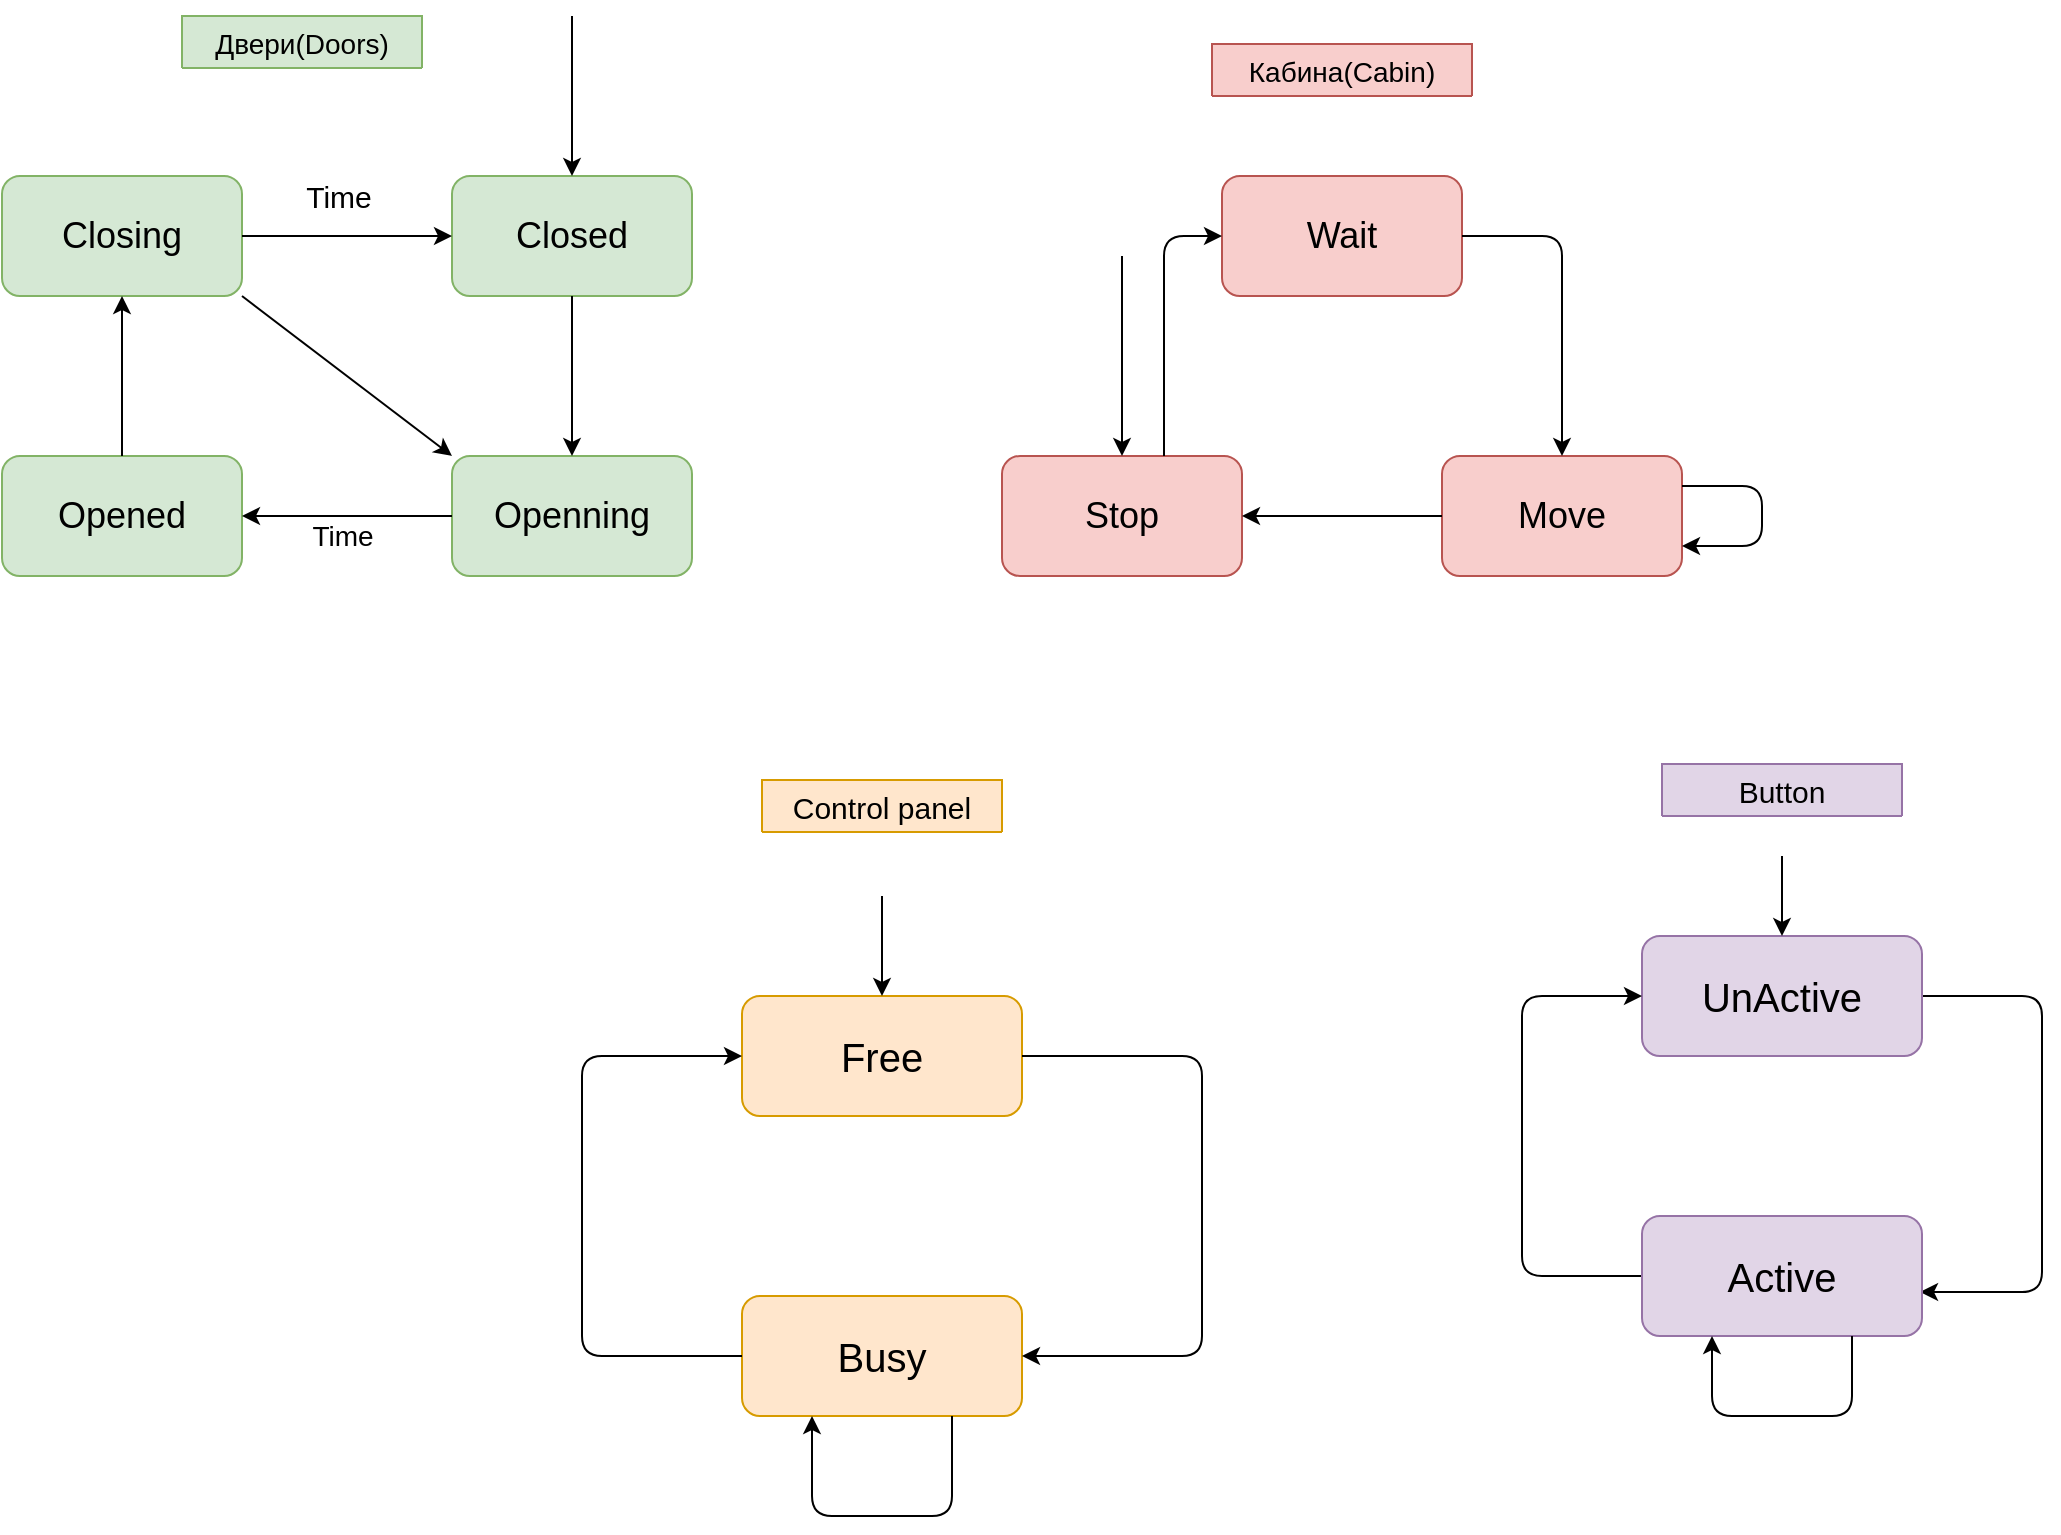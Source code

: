 <mxfile version="13.9.9" type="device"><diagram id="g1P8ECXmeYJlp5PYRfle" name="Страница 1"><mxGraphModel dx="1086" dy="806" grid="1" gridSize="10" guides="1" tooltips="1" connect="1" arrows="1" fold="1" page="1" pageScale="1" pageWidth="1169" pageHeight="827" math="0" shadow="0"><root><mxCell id="0"/><mxCell id="1" parent="0"/><mxCell id="fFH-WILhmZLv-18hNbCG-2" value="Двери(Doors)" style="swimlane;fontStyle=0;childLayout=stackLayout;horizontal=1;startSize=26;fillColor=#d5e8d4;horizontalStack=0;resizeParent=1;resizeParentMax=0;resizeLast=0;collapsible=1;marginBottom=0;strokeColor=#82b366;fontSize=14;" parent="1" vertex="1" collapsed="1"><mxGeometry x="100" y="40" width="120" height="26" as="geometry"><mxRectangle x="100" y="40" width="155" height="40" as="alternateBounds"/></mxGeometry></mxCell><mxCell id="fFH-WILhmZLv-18hNbCG-7" value="&lt;font style=&quot;font-size: 18px&quot;&gt;Closed&lt;/font&gt;" style="rounded=1;whiteSpace=wrap;html=1;fillColor=#d5e8d4;strokeColor=#82b366;" parent="1" vertex="1"><mxGeometry x="235" y="120" width="120" height="60" as="geometry"/></mxCell><mxCell id="fFH-WILhmZLv-18hNbCG-8" value="&lt;font style=&quot;font-size: 18px&quot;&gt;Openning&lt;/font&gt;" style="rounded=1;whiteSpace=wrap;html=1;fillColor=#d5e8d4;strokeColor=#82b366;" parent="1" vertex="1"><mxGeometry x="235" y="260" width="120" height="60" as="geometry"/></mxCell><mxCell id="fFH-WILhmZLv-18hNbCG-9" value="&lt;font style=&quot;font-size: 18px&quot;&gt;Opened&lt;/font&gt;" style="rounded=1;whiteSpace=wrap;html=1;fillColor=#d5e8d4;strokeColor=#82b366;" parent="1" vertex="1"><mxGeometry x="10" y="260" width="120" height="60" as="geometry"/></mxCell><mxCell id="fFH-WILhmZLv-18hNbCG-10" value="&lt;font style=&quot;font-size: 18px&quot;&gt;Closing&lt;/font&gt;" style="rounded=1;whiteSpace=wrap;html=1;fillColor=#d5e8d4;strokeColor=#82b366;" parent="1" vertex="1"><mxGeometry x="10" y="120" width="120" height="60" as="geometry"/></mxCell><mxCell id="fFH-WILhmZLv-18hNbCG-12" value="" style="endArrow=classic;html=1;entryX=0;entryY=0.5;entryDx=0;entryDy=0;exitX=1;exitY=0.5;exitDx=0;exitDy=0;" parent="1" source="fFH-WILhmZLv-18hNbCG-10" target="fFH-WILhmZLv-18hNbCG-7" edge="1"><mxGeometry width="50" height="50" relative="1" as="geometry"><mxPoint x="10" y="440" as="sourcePoint"/><mxPoint x="130" y="440" as="targetPoint"/></mxGeometry></mxCell><mxCell id="fFH-WILhmZLv-18hNbCG-36" value="Time" style="edgeLabel;html=1;align=center;verticalAlign=middle;resizable=0;points=[];fontSize=15;" parent="fFH-WILhmZLv-18hNbCG-12" vertex="1" connectable="0"><mxGeometry x="-0.257" y="3" relative="1" as="geometry"><mxPoint x="8.5" y="-17" as="offset"/></mxGeometry></mxCell><mxCell id="fFH-WILhmZLv-18hNbCG-13" value="" style="endArrow=classic;html=1;entryX=0.5;entryY=0;entryDx=0;entryDy=0;exitX=0.5;exitY=1;exitDx=0;exitDy=0;" parent="1" source="fFH-WILhmZLv-18hNbCG-7" target="fFH-WILhmZLv-18hNbCG-8" edge="1"><mxGeometry width="50" height="50" relative="1" as="geometry"><mxPoint x="140" y="160" as="sourcePoint"/><mxPoint x="245" y="160" as="targetPoint"/></mxGeometry></mxCell><mxCell id="fFH-WILhmZLv-18hNbCG-14" value="&lt;font style=&quot;font-size: 14px&quot;&gt;Time&lt;/font&gt;" style="endArrow=classic;html=1;entryX=1;entryY=0.5;entryDx=0;entryDy=0;exitX=0;exitY=0.5;exitDx=0;exitDy=0;" parent="1" source="fFH-WILhmZLv-18hNbCG-8" target="fFH-WILhmZLv-18hNbCG-9" edge="1"><mxGeometry x="0.048" y="10" width="50" height="50" relative="1" as="geometry"><mxPoint x="150" y="170" as="sourcePoint"/><mxPoint x="255" y="170" as="targetPoint"/><mxPoint as="offset"/></mxGeometry></mxCell><mxCell id="fFH-WILhmZLv-18hNbCG-15" value="" style="endArrow=classic;html=1;entryX=0.5;entryY=1;entryDx=0;entryDy=0;exitX=0.5;exitY=0;exitDx=0;exitDy=0;" parent="1" source="fFH-WILhmZLv-18hNbCG-9" target="fFH-WILhmZLv-18hNbCG-10" edge="1"><mxGeometry width="50" height="50" relative="1" as="geometry"><mxPoint x="160" y="180" as="sourcePoint"/><mxPoint x="265" y="180" as="targetPoint"/></mxGeometry></mxCell><mxCell id="fFH-WILhmZLv-18hNbCG-16" value="" style="endArrow=classic;html=1;entryX=0;entryY=0;entryDx=0;entryDy=0;exitX=1;exitY=1;exitDx=0;exitDy=0;" parent="1" source="fFH-WILhmZLv-18hNbCG-10" target="fFH-WILhmZLv-18hNbCG-8" edge="1"><mxGeometry width="50" height="50" relative="1" as="geometry"><mxPoint x="170" y="190" as="sourcePoint"/><mxPoint x="275" y="190" as="targetPoint"/></mxGeometry></mxCell><mxCell id="fFH-WILhmZLv-18hNbCG-17" value="Кабина(Сabin)" style="swimlane;fontStyle=0;childLayout=stackLayout;horizontal=1;startSize=26;fillColor=#f8cecc;horizontalStack=0;resizeParent=1;resizeParentMax=0;resizeLast=0;collapsible=1;marginBottom=0;strokeColor=#b85450;fontSize=14;" parent="1" vertex="1" collapsed="1"><mxGeometry x="615" y="54" width="130" height="26" as="geometry"><mxRectangle x="630" y="40" width="155" height="40" as="alternateBounds"/></mxGeometry></mxCell><mxCell id="fFH-WILhmZLv-18hNbCG-19" value="" style="endArrow=classic;html=1;entryX=0.5;entryY=0;entryDx=0;entryDy=0;" parent="1" target="fFH-WILhmZLv-18hNbCG-7" edge="1"><mxGeometry width="50" height="50" relative="1" as="geometry"><mxPoint x="295" y="40" as="sourcePoint"/><mxPoint x="245" y="160" as="targetPoint"/></mxGeometry></mxCell><mxCell id="fFH-WILhmZLv-18hNbCG-20" value="Control panel" style="swimlane;fontStyle=0;childLayout=stackLayout;horizontal=1;startSize=26;fillColor=#ffe6cc;horizontalStack=0;resizeParent=1;resizeParentMax=0;resizeLast=0;collapsible=1;marginBottom=0;strokeColor=#d79b00;fontSize=15;" parent="1" vertex="1" collapsed="1"><mxGeometry x="390" y="422" width="120" height="26" as="geometry"><mxRectangle x="370" y="400" width="160" height="50" as="alternateBounds"/></mxGeometry></mxCell><mxCell id="fFH-WILhmZLv-18hNbCG-21" value="&lt;font style=&quot;font-size: 20px&quot;&gt;Free&lt;/font&gt;" style="rounded=1;whiteSpace=wrap;html=1;fontSize=15;fillColor=#ffe6cc;strokeColor=#d79b00;" parent="1" vertex="1"><mxGeometry x="380" y="530" width="140" height="60" as="geometry"/></mxCell><mxCell id="fFH-WILhmZLv-18hNbCG-22" value="&lt;font style=&quot;font-size: 20px&quot;&gt;Busy&lt;/font&gt;" style="rounded=1;whiteSpace=wrap;html=1;fontSize=15;fillColor=#ffe6cc;strokeColor=#d79b00;" parent="1" vertex="1"><mxGeometry x="380" y="680" width="140" height="60" as="geometry"/></mxCell><mxCell id="fFH-WILhmZLv-18hNbCG-23" value="" style="endArrow=classic;html=1;entryX=1;entryY=0.5;entryDx=0;entryDy=0;exitX=1;exitY=0.5;exitDx=0;exitDy=0;" parent="1" source="fFH-WILhmZLv-18hNbCG-21" target="fFH-WILhmZLv-18hNbCG-22" edge="1"><mxGeometry width="50" height="50" relative="1" as="geometry"><mxPoint x="305" y="190" as="sourcePoint"/><mxPoint x="305" y="270" as="targetPoint"/><Array as="points"><mxPoint x="610" y="560"/><mxPoint x="610" y="710"/></Array></mxGeometry></mxCell><mxCell id="fFH-WILhmZLv-18hNbCG-24" value="" style="endArrow=classic;html=1;entryX=0.5;entryY=0;entryDx=0;entryDy=0;" parent="1" target="fFH-WILhmZLv-18hNbCG-21" edge="1"><mxGeometry width="50" height="50" relative="1" as="geometry"><mxPoint x="450" y="480" as="sourcePoint"/><mxPoint x="630" y="540" as="targetPoint"/></mxGeometry></mxCell><mxCell id="fFH-WILhmZLv-18hNbCG-25" value="" style="endArrow=classic;html=1;entryX=0;entryY=0.5;entryDx=0;entryDy=0;exitX=0;exitY=0.5;exitDx=0;exitDy=0;" parent="1" source="fFH-WILhmZLv-18hNbCG-22" target="fFH-WILhmZLv-18hNbCG-21" edge="1"><mxGeometry width="50" height="50" relative="1" as="geometry"><mxPoint x="460" y="490" as="sourcePoint"/><mxPoint x="460" y="540" as="targetPoint"/><Array as="points"><mxPoint x="300" y="710"/><mxPoint x="300" y="560"/></Array></mxGeometry></mxCell><mxCell id="fFH-WILhmZLv-18hNbCG-26" value="" style="endArrow=classic;html=1;entryX=0.25;entryY=1;entryDx=0;entryDy=0;exitX=0.75;exitY=1;exitDx=0;exitDy=0;" parent="1" source="fFH-WILhmZLv-18hNbCG-22" target="fFH-WILhmZLv-18hNbCG-22" edge="1"><mxGeometry width="50" height="50" relative="1" as="geometry"><mxPoint x="530" y="570" as="sourcePoint"/><mxPoint x="530" y="720" as="targetPoint"/><Array as="points"><mxPoint x="485" y="790"/><mxPoint x="415" y="790"/></Array></mxGeometry></mxCell><mxCell id="fFH-WILhmZLv-18hNbCG-28" value="&lt;font style=&quot;font-size: 18px&quot;&gt;Move&lt;/font&gt;" style="rounded=1;whiteSpace=wrap;html=1;fillColor=#f8cecc;strokeColor=#b85450;" parent="1" vertex="1"><mxGeometry x="730" y="260" width="120" height="60" as="geometry"/></mxCell><mxCell id="fFH-WILhmZLv-18hNbCG-30" value="&lt;font style=&quot;font-size: 18px&quot;&gt;Stop&lt;/font&gt;" style="rounded=1;whiteSpace=wrap;html=1;fillColor=#f8cecc;strokeColor=#b85450;" parent="1" vertex="1"><mxGeometry x="510" y="260" width="120" height="60" as="geometry"/></mxCell><mxCell id="fFH-WILhmZLv-18hNbCG-31" value="" style="endArrow=classic;html=1;entryX=0.5;entryY=0;entryDx=0;entryDy=0;" parent="1" target="fFH-WILhmZLv-18hNbCG-30" edge="1"><mxGeometry width="50" height="50" relative="1" as="geometry"><mxPoint x="570" y="160" as="sourcePoint"/><mxPoint x="305" y="130" as="targetPoint"/><Array as="points"/></mxGeometry></mxCell><mxCell id="fFH-WILhmZLv-18hNbCG-33" value="" style="endArrow=classic;html=1;entryX=1;entryY=0.75;entryDx=0;entryDy=0;exitX=1;exitY=0.25;exitDx=0;exitDy=0;" parent="1" source="fFH-WILhmZLv-18hNbCG-28" target="fFH-WILhmZLv-18hNbCG-28" edge="1"><mxGeometry width="50" height="50" relative="1" as="geometry"><mxPoint x="580" y="50" as="sourcePoint"/><mxPoint x="580" y="130" as="targetPoint"/><Array as="points"><mxPoint x="890" y="275"/><mxPoint x="890" y="305"/></Array></mxGeometry></mxCell><mxCell id="fFH-WILhmZLv-18hNbCG-40" value="" style="endArrow=classic;html=1;entryX=1;entryY=0.5;entryDx=0;entryDy=0;exitX=0;exitY=0.5;exitDx=0;exitDy=0;" parent="1" source="fFH-WILhmZLv-18hNbCG-28" target="fFH-WILhmZLv-18hNbCG-30" edge="1"><mxGeometry width="50" height="50" relative="1" as="geometry"><mxPoint x="305" y="190" as="sourcePoint"/><mxPoint x="305" y="270" as="targetPoint"/></mxGeometry></mxCell><mxCell id="fFH-WILhmZLv-18hNbCG-41" value="&lt;font style=&quot;font-size: 18px&quot;&gt;Wait&lt;/font&gt;" style="rounded=1;whiteSpace=wrap;html=1;fillColor=#f8cecc;strokeColor=#b85450;" parent="1" vertex="1"><mxGeometry x="620" y="120" width="120" height="60" as="geometry"/></mxCell><mxCell id="fFH-WILhmZLv-18hNbCG-43" value="" style="endArrow=classic;html=1;entryX=0.5;entryY=0;entryDx=0;entryDy=0;exitX=1;exitY=0.5;exitDx=0;exitDy=0;" parent="1" source="fFH-WILhmZLv-18hNbCG-41" target="fFH-WILhmZLv-18hNbCG-28" edge="1"><mxGeometry width="50" height="50" relative="1" as="geometry"><mxPoint x="610" y="270" as="sourcePoint"/><mxPoint x="690" y="190" as="targetPoint"/><Array as="points"><mxPoint x="790" y="150"/></Array></mxGeometry></mxCell><mxCell id="fFH-WILhmZLv-18hNbCG-44" value="" style="endArrow=classic;html=1;entryX=0;entryY=0.5;entryDx=0;entryDy=0;exitX=0.675;exitY=0;exitDx=0;exitDy=0;exitPerimeter=0;" parent="1" source="fFH-WILhmZLv-18hNbCG-30" target="fFH-WILhmZLv-18hNbCG-41" edge="1"><mxGeometry width="50" height="50" relative="1" as="geometry"><mxPoint x="750" y="160" as="sourcePoint"/><mxPoint x="800" y="270" as="targetPoint"/><Array as="points"><mxPoint x="591" y="150"/></Array></mxGeometry></mxCell><mxCell id="uzzxncucHAkipY6x1GYe-1" value="Button" style="swimlane;fontStyle=0;childLayout=stackLayout;horizontal=1;startSize=26;fillColor=#e1d5e7;horizontalStack=0;resizeParent=1;resizeParentMax=0;resizeLast=0;collapsible=1;marginBottom=0;strokeColor=#9673a6;fontSize=15;" parent="1" vertex="1" collapsed="1"><mxGeometry x="840" y="414" width="120" height="26" as="geometry"><mxRectangle x="785" y="410" width="160" height="50" as="alternateBounds"/></mxGeometry></mxCell><mxCell id="uzzxncucHAkipY6x1GYe-4" style="edgeStyle=orthogonalEdgeStyle;rounded=1;orthogonalLoop=1;jettySize=auto;html=1;exitX=1;exitY=0.5;exitDx=0;exitDy=0;entryX=0.993;entryY=0.633;entryDx=0;entryDy=0;entryPerimeter=0;" parent="1" source="uzzxncucHAkipY6x1GYe-2" target="uzzxncucHAkipY6x1GYe-3" edge="1"><mxGeometry relative="1" as="geometry"><Array as="points"><mxPoint x="1030" y="530"/><mxPoint x="1030" y="678"/></Array></mxGeometry></mxCell><mxCell id="uzzxncucHAkipY6x1GYe-2" value="&lt;span style=&quot;font-size: 20px&quot;&gt;UnActive&lt;/span&gt;" style="rounded=1;whiteSpace=wrap;html=1;fontSize=15;fillColor=#e1d5e7;strokeColor=#9673a6;" parent="1" vertex="1"><mxGeometry x="830" y="500" width="140" height="60" as="geometry"/></mxCell><mxCell id="uzzxncucHAkipY6x1GYe-5" style="edgeStyle=orthogonalEdgeStyle;rounded=1;orthogonalLoop=1;jettySize=auto;html=1;exitX=0;exitY=0.5;exitDx=0;exitDy=0;entryX=0;entryY=0.5;entryDx=0;entryDy=0;" parent="1" source="uzzxncucHAkipY6x1GYe-3" target="uzzxncucHAkipY6x1GYe-2" edge="1"><mxGeometry relative="1" as="geometry"><Array as="points"><mxPoint x="770" y="670"/><mxPoint x="770" y="530"/></Array></mxGeometry></mxCell><mxCell id="uzzxncucHAkipY6x1GYe-3" value="&lt;span style=&quot;font-size: 20px&quot;&gt;Active&lt;/span&gt;" style="rounded=1;whiteSpace=wrap;html=1;fontSize=15;fillColor=#e1d5e7;strokeColor=#9673a6;" parent="1" vertex="1"><mxGeometry x="830" y="640" width="140" height="60" as="geometry"/></mxCell><mxCell id="uzzxncucHAkipY6x1GYe-6" style="edgeStyle=orthogonalEdgeStyle;rounded=1;orthogonalLoop=1;jettySize=auto;html=1;exitX=0.75;exitY=1;exitDx=0;exitDy=0;entryX=0.25;entryY=1;entryDx=0;entryDy=0;" parent="1" source="uzzxncucHAkipY6x1GYe-3" target="uzzxncucHAkipY6x1GYe-3" edge="1"><mxGeometry relative="1" as="geometry"><Array as="points"><mxPoint x="935" y="740"/><mxPoint x="865" y="740"/></Array></mxGeometry></mxCell><mxCell id="rlBNnB9L79VF1O7UeGHS-1" value="" style="endArrow=classic;html=1;entryX=0.5;entryY=0;entryDx=0;entryDy=0;" parent="1" target="uzzxncucHAkipY6x1GYe-2" edge="1"><mxGeometry width="50" height="50" relative="1" as="geometry"><mxPoint x="900" y="460" as="sourcePoint"/><mxPoint x="460" y="540" as="targetPoint"/></mxGeometry></mxCell></root></mxGraphModel></diagram></mxfile>